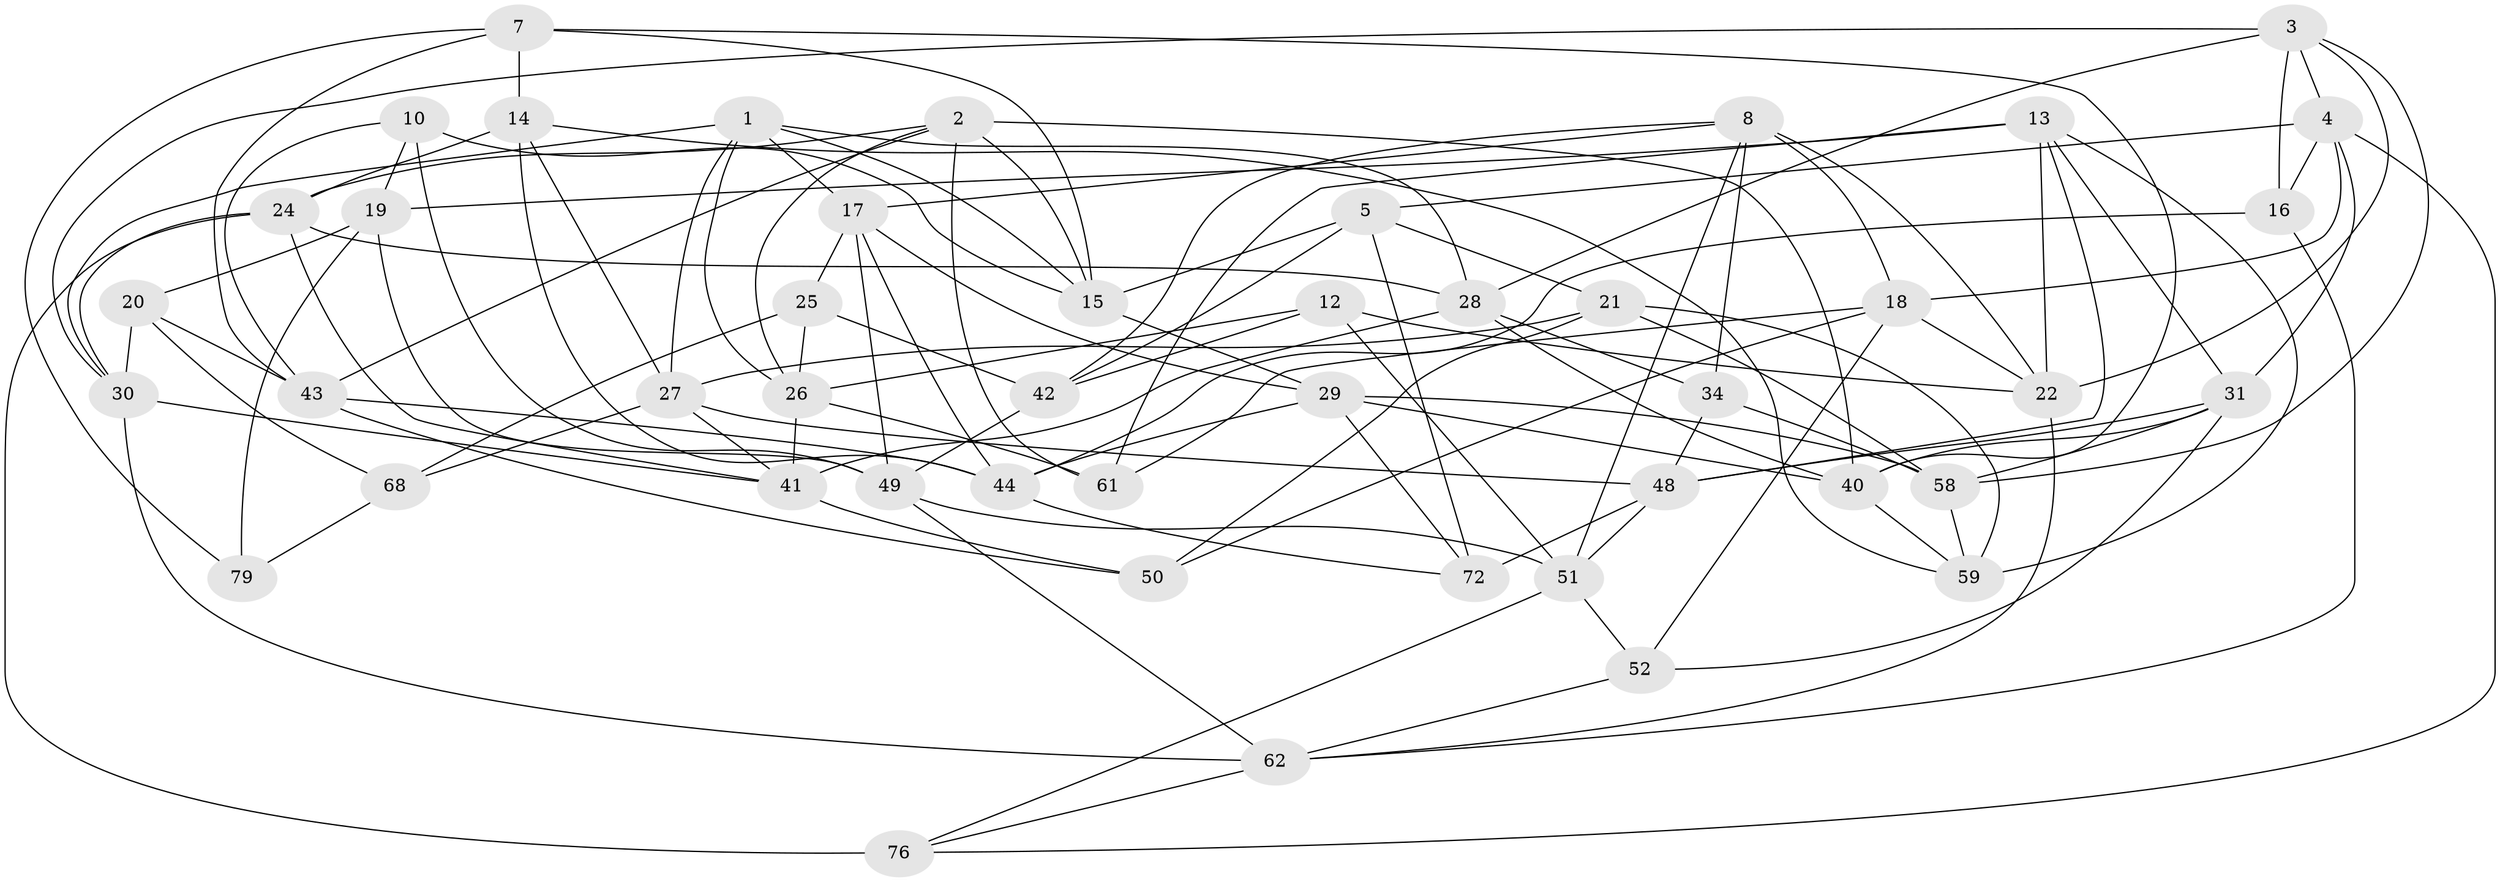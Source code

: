 // original degree distribution, {4: 1.0}
// Generated by graph-tools (version 1.1) at 2025/11/02/27/25 16:11:46]
// undirected, 46 vertices, 121 edges
graph export_dot {
graph [start="1"]
  node [color=gray90,style=filled];
  1 [super="+11"];
  2 [super="+6"];
  3 [super="+55"];
  4 [super="+37"];
  5 [super="+32"];
  7 [super="+77"];
  8 [super="+9"];
  10;
  12;
  13 [super="+45"];
  14 [super="+60"];
  15 [super="+33"];
  16;
  17 [super="+75"];
  18 [super="+71"];
  19 [super="+23"];
  20;
  21 [super="+69"];
  22 [super="+78"];
  24 [super="+36"];
  25;
  26 [super="+46"];
  27 [super="+35"];
  28 [super="+39"];
  29 [super="+47"];
  30 [super="+38"];
  31 [super="+54"];
  34;
  40 [super="+65"];
  41 [super="+67"];
  42 [super="+56"];
  43 [super="+64"];
  44 [super="+66"];
  48 [super="+57"];
  49 [super="+74"];
  50;
  51 [super="+53"];
  52;
  58 [super="+63"];
  59 [super="+70"];
  61;
  62 [super="+73"];
  68;
  72;
  76;
  79;
  1 -- 15;
  1 -- 17;
  1 -- 26;
  1 -- 27;
  1 -- 30;
  1 -- 28;
  2 -- 61;
  2 -- 40;
  2 -- 24;
  2 -- 43;
  2 -- 26;
  2 -- 15;
  3 -- 22;
  3 -- 4;
  3 -- 16;
  3 -- 58;
  3 -- 28;
  3 -- 30;
  4 -- 5;
  4 -- 31;
  4 -- 16;
  4 -- 18;
  4 -- 76;
  5 -- 21;
  5 -- 42 [weight=2];
  5 -- 72;
  5 -- 15;
  7 -- 15;
  7 -- 40;
  7 -- 14 [weight=2];
  7 -- 43;
  7 -- 79;
  8 -- 18;
  8 -- 42;
  8 -- 51;
  8 -- 34;
  8 -- 17;
  8 -- 22;
  10 -- 43;
  10 -- 19;
  10 -- 49;
  10 -- 15;
  12 -- 22;
  12 -- 26;
  12 -- 51;
  12 -- 42;
  13 -- 61;
  13 -- 59;
  13 -- 48;
  13 -- 19;
  13 -- 22;
  13 -- 31;
  14 -- 59;
  14 -- 44;
  14 -- 24;
  14 -- 27;
  15 -- 29;
  16 -- 62;
  16 -- 44;
  17 -- 29;
  17 -- 49;
  17 -- 44;
  17 -- 25;
  18 -- 50;
  18 -- 52;
  18 -- 61;
  18 -- 22;
  19 -- 79 [weight=2];
  19 -- 20;
  19 -- 49;
  20 -- 30;
  20 -- 68;
  20 -- 43;
  21 -- 58;
  21 -- 59 [weight=2];
  21 -- 27;
  21 -- 50;
  22 -- 62;
  24 -- 28;
  24 -- 41;
  24 -- 76;
  24 -- 30;
  25 -- 68;
  25 -- 26;
  25 -- 42;
  26 -- 41;
  26 -- 61;
  27 -- 48;
  27 -- 41;
  27 -- 68;
  28 -- 41;
  28 -- 40;
  28 -- 34;
  29 -- 40;
  29 -- 72;
  29 -- 58;
  29 -- 44;
  30 -- 62;
  30 -- 41;
  31 -- 40;
  31 -- 52;
  31 -- 48;
  31 -- 58;
  34 -- 48;
  34 -- 58;
  40 -- 59;
  41 -- 50;
  42 -- 49;
  43 -- 50;
  43 -- 44;
  44 -- 72;
  48 -- 51;
  48 -- 72;
  49 -- 62;
  49 -- 51;
  51 -- 76;
  51 -- 52;
  52 -- 62;
  58 -- 59;
  62 -- 76;
  68 -- 79;
}
